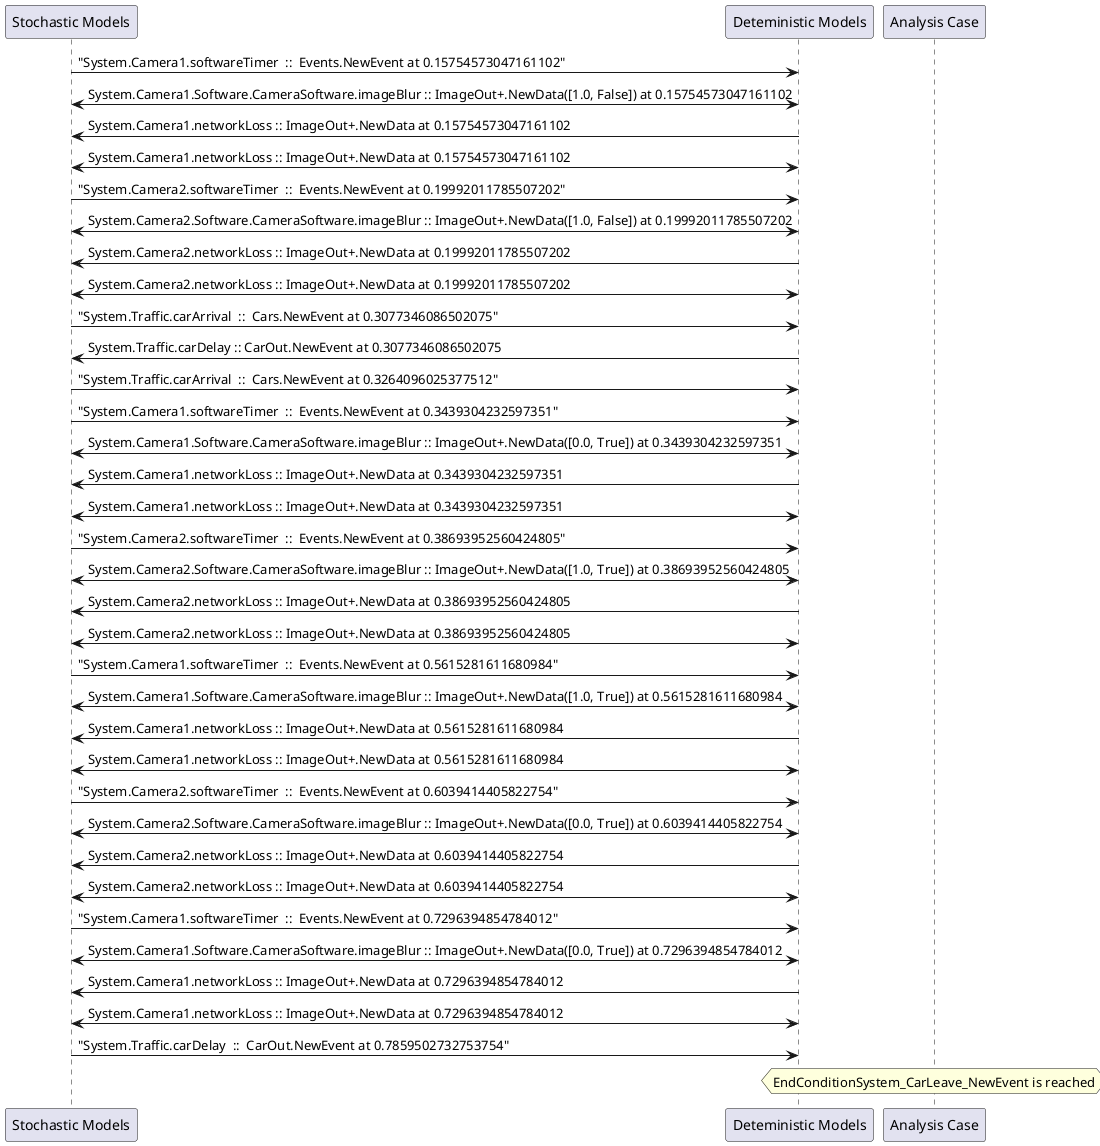 
	@startuml
	participant "Stochastic Models" as stochmodel
	participant "Deteministic Models" as detmodel
	participant "Analysis Case" as analysis
	{2709_stop} stochmodel -> detmodel : "System.Camera1.softwareTimer  ::  Events.NewEvent at 0.15754573047161102"
detmodel <-> stochmodel : System.Camera1.Software.CameraSoftware.imageBlur :: ImageOut+.NewData([1.0, False]) at 0.15754573047161102
detmodel -> stochmodel : System.Camera1.networkLoss :: ImageOut+.NewData at 0.15754573047161102
detmodel <-> stochmodel : System.Camera1.networkLoss :: ImageOut+.NewData at 0.15754573047161102
{2725_stop} stochmodel -> detmodel : "System.Camera2.softwareTimer  ::  Events.NewEvent at 0.19992011785507202"
detmodel <-> stochmodel : System.Camera2.Software.CameraSoftware.imageBlur :: ImageOut+.NewData([1.0, False]) at 0.19992011785507202
detmodel -> stochmodel : System.Camera2.networkLoss :: ImageOut+.NewData at 0.19992011785507202
detmodel <-> stochmodel : System.Camera2.networkLoss :: ImageOut+.NewData at 0.19992011785507202
{2741_stop} stochmodel -> detmodel : "System.Traffic.carArrival  ::  Cars.NewEvent at 0.3077346086502075"
{2750_start} detmodel -> stochmodel : System.Traffic.carDelay :: CarOut.NewEvent at 0.3077346086502075
{2742_stop} stochmodel -> detmodel : "System.Traffic.carArrival  ::  Cars.NewEvent at 0.3264096025377512"
{2710_stop} stochmodel -> detmodel : "System.Camera1.softwareTimer  ::  Events.NewEvent at 0.3439304232597351"
detmodel <-> stochmodel : System.Camera1.Software.CameraSoftware.imageBlur :: ImageOut+.NewData([0.0, True]) at 0.3439304232597351
detmodel -> stochmodel : System.Camera1.networkLoss :: ImageOut+.NewData at 0.3439304232597351
detmodel <-> stochmodel : System.Camera1.networkLoss :: ImageOut+.NewData at 0.3439304232597351
{2726_stop} stochmodel -> detmodel : "System.Camera2.softwareTimer  ::  Events.NewEvent at 0.38693952560424805"
detmodel <-> stochmodel : System.Camera2.Software.CameraSoftware.imageBlur :: ImageOut+.NewData([1.0, True]) at 0.38693952560424805
detmodel -> stochmodel : System.Camera2.networkLoss :: ImageOut+.NewData at 0.38693952560424805
detmodel <-> stochmodel : System.Camera2.networkLoss :: ImageOut+.NewData at 0.38693952560424805
{2711_stop} stochmodel -> detmodel : "System.Camera1.softwareTimer  ::  Events.NewEvent at 0.5615281611680984"
detmodel <-> stochmodel : System.Camera1.Software.CameraSoftware.imageBlur :: ImageOut+.NewData([1.0, True]) at 0.5615281611680984
detmodel -> stochmodel : System.Camera1.networkLoss :: ImageOut+.NewData at 0.5615281611680984
detmodel <-> stochmodel : System.Camera1.networkLoss :: ImageOut+.NewData at 0.5615281611680984
{2727_stop} stochmodel -> detmodel : "System.Camera2.softwareTimer  ::  Events.NewEvent at 0.6039414405822754"
detmodel <-> stochmodel : System.Camera2.Software.CameraSoftware.imageBlur :: ImageOut+.NewData([0.0, True]) at 0.6039414405822754
detmodel -> stochmodel : System.Camera2.networkLoss :: ImageOut+.NewData at 0.6039414405822754
detmodel <-> stochmodel : System.Camera2.networkLoss :: ImageOut+.NewData at 0.6039414405822754
{2712_stop} stochmodel -> detmodel : "System.Camera1.softwareTimer  ::  Events.NewEvent at 0.7296394854784012"
detmodel <-> stochmodel : System.Camera1.Software.CameraSoftware.imageBlur :: ImageOut+.NewData([0.0, True]) at 0.7296394854784012
detmodel -> stochmodel : System.Camera1.networkLoss :: ImageOut+.NewData at 0.7296394854784012
detmodel <-> stochmodel : System.Camera1.networkLoss :: ImageOut+.NewData at 0.7296394854784012
{2750_stop} stochmodel -> detmodel : "System.Traffic.carDelay  ::  CarOut.NewEvent at 0.7859502732753754"
{2750_start} <-> {2750_stop} : delay
hnote over analysis 
EndConditionSystem_CarLeave_NewEvent is reached
endnote
@enduml
